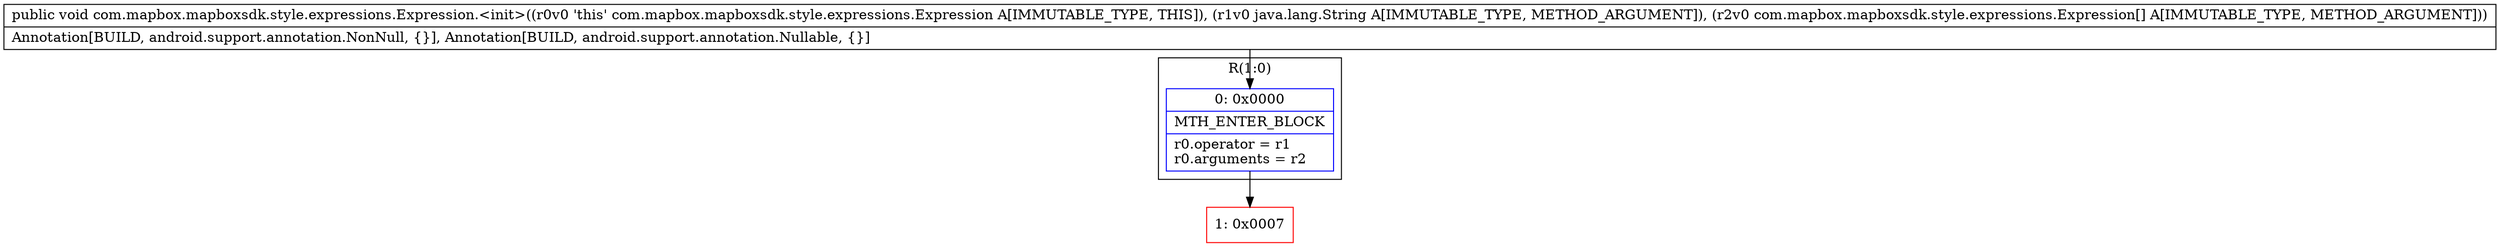 digraph "CFG forcom.mapbox.mapboxsdk.style.expressions.Expression.\<init\>(Ljava\/lang\/String;[Lcom\/mapbox\/mapboxsdk\/style\/expressions\/Expression;)V" {
subgraph cluster_Region_218674113 {
label = "R(1:0)";
node [shape=record,color=blue];
Node_0 [shape=record,label="{0\:\ 0x0000|MTH_ENTER_BLOCK\l|r0.operator = r1\lr0.arguments = r2\l}"];
}
Node_1 [shape=record,color=red,label="{1\:\ 0x0007}"];
MethodNode[shape=record,label="{public void com.mapbox.mapboxsdk.style.expressions.Expression.\<init\>((r0v0 'this' com.mapbox.mapboxsdk.style.expressions.Expression A[IMMUTABLE_TYPE, THIS]), (r1v0 java.lang.String A[IMMUTABLE_TYPE, METHOD_ARGUMENT]), (r2v0 com.mapbox.mapboxsdk.style.expressions.Expression[] A[IMMUTABLE_TYPE, METHOD_ARGUMENT]))  | Annotation[BUILD, android.support.annotation.NonNull, \{\}], Annotation[BUILD, android.support.annotation.Nullable, \{\}]\l}"];
MethodNode -> Node_0;
Node_0 -> Node_1;
}

